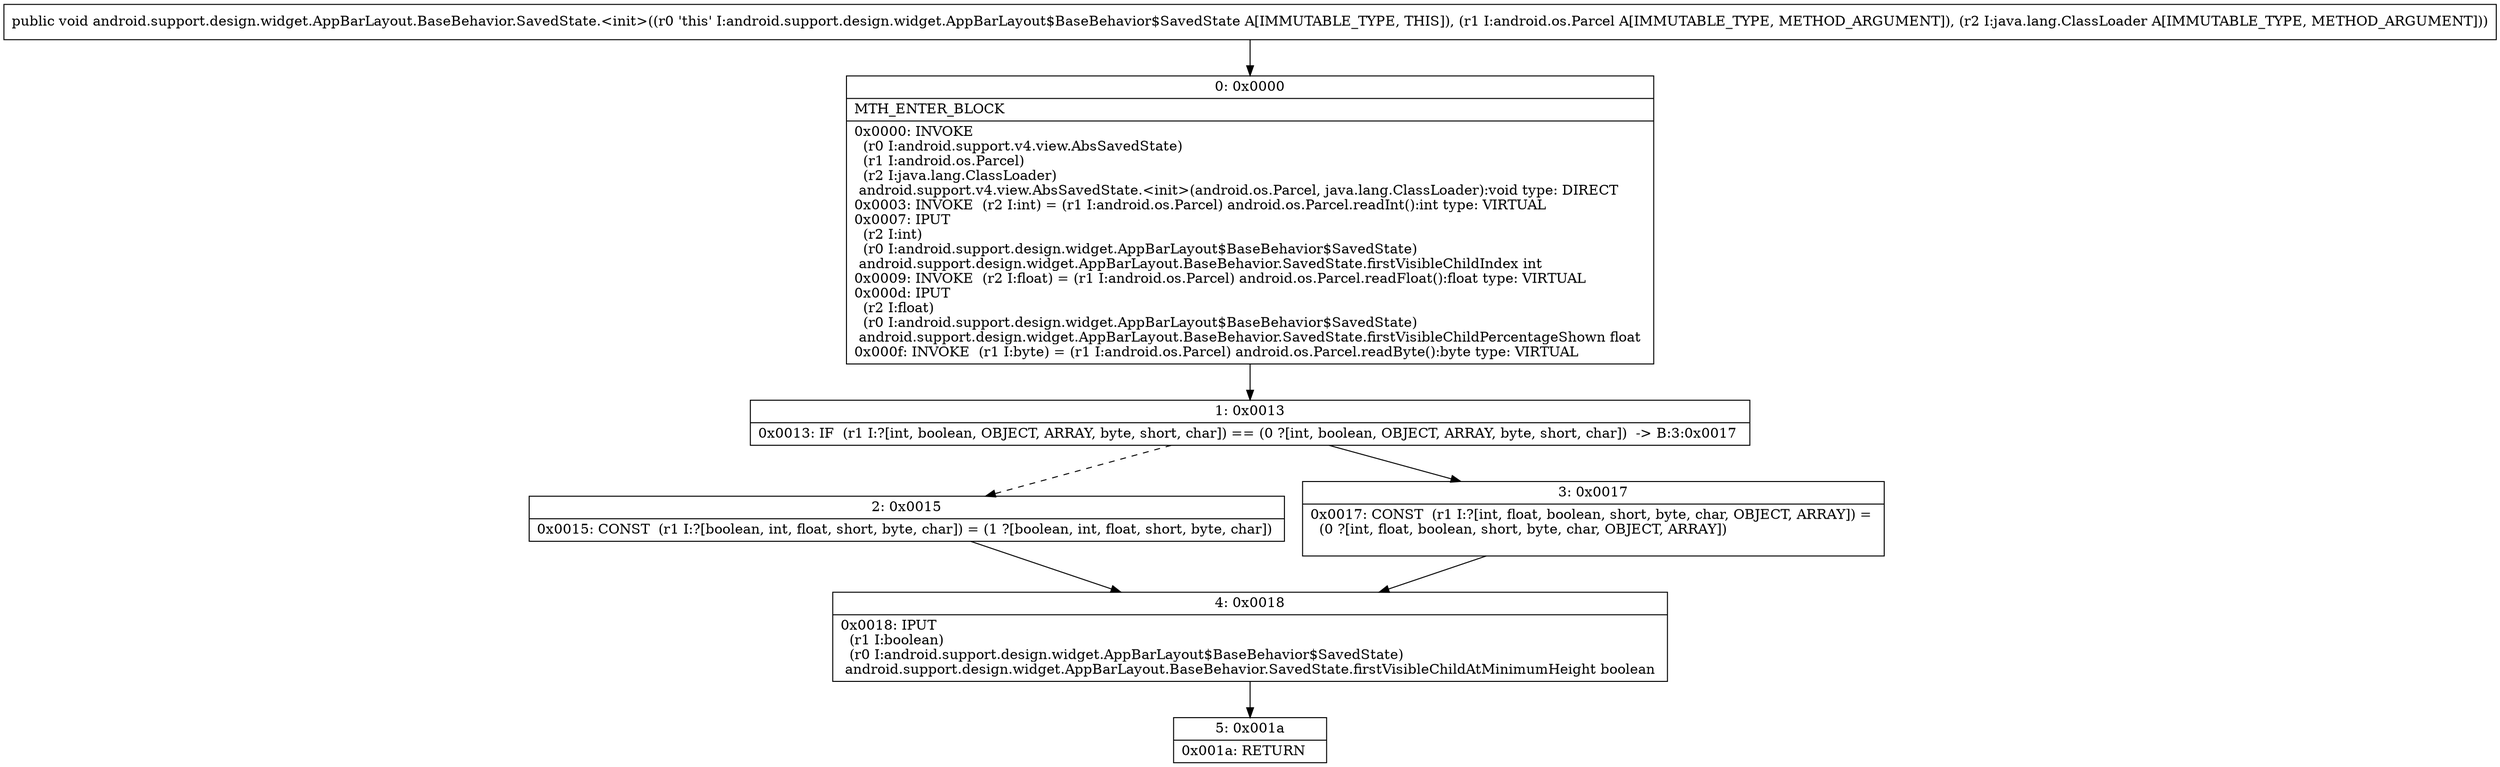 digraph "CFG forandroid.support.design.widget.AppBarLayout.BaseBehavior.SavedState.\<init\>(Landroid\/os\/Parcel;Ljava\/lang\/ClassLoader;)V" {
Node_0 [shape=record,label="{0\:\ 0x0000|MTH_ENTER_BLOCK\l|0x0000: INVOKE  \l  (r0 I:android.support.v4.view.AbsSavedState)\l  (r1 I:android.os.Parcel)\l  (r2 I:java.lang.ClassLoader)\l android.support.v4.view.AbsSavedState.\<init\>(android.os.Parcel, java.lang.ClassLoader):void type: DIRECT \l0x0003: INVOKE  (r2 I:int) = (r1 I:android.os.Parcel) android.os.Parcel.readInt():int type: VIRTUAL \l0x0007: IPUT  \l  (r2 I:int)\l  (r0 I:android.support.design.widget.AppBarLayout$BaseBehavior$SavedState)\l android.support.design.widget.AppBarLayout.BaseBehavior.SavedState.firstVisibleChildIndex int \l0x0009: INVOKE  (r2 I:float) = (r1 I:android.os.Parcel) android.os.Parcel.readFloat():float type: VIRTUAL \l0x000d: IPUT  \l  (r2 I:float)\l  (r0 I:android.support.design.widget.AppBarLayout$BaseBehavior$SavedState)\l android.support.design.widget.AppBarLayout.BaseBehavior.SavedState.firstVisibleChildPercentageShown float \l0x000f: INVOKE  (r1 I:byte) = (r1 I:android.os.Parcel) android.os.Parcel.readByte():byte type: VIRTUAL \l}"];
Node_1 [shape=record,label="{1\:\ 0x0013|0x0013: IF  (r1 I:?[int, boolean, OBJECT, ARRAY, byte, short, char]) == (0 ?[int, boolean, OBJECT, ARRAY, byte, short, char])  \-\> B:3:0x0017 \l}"];
Node_2 [shape=record,label="{2\:\ 0x0015|0x0015: CONST  (r1 I:?[boolean, int, float, short, byte, char]) = (1 ?[boolean, int, float, short, byte, char]) \l}"];
Node_3 [shape=record,label="{3\:\ 0x0017|0x0017: CONST  (r1 I:?[int, float, boolean, short, byte, char, OBJECT, ARRAY]) = \l  (0 ?[int, float, boolean, short, byte, char, OBJECT, ARRAY])\l \l}"];
Node_4 [shape=record,label="{4\:\ 0x0018|0x0018: IPUT  \l  (r1 I:boolean)\l  (r0 I:android.support.design.widget.AppBarLayout$BaseBehavior$SavedState)\l android.support.design.widget.AppBarLayout.BaseBehavior.SavedState.firstVisibleChildAtMinimumHeight boolean \l}"];
Node_5 [shape=record,label="{5\:\ 0x001a|0x001a: RETURN   \l}"];
MethodNode[shape=record,label="{public void android.support.design.widget.AppBarLayout.BaseBehavior.SavedState.\<init\>((r0 'this' I:android.support.design.widget.AppBarLayout$BaseBehavior$SavedState A[IMMUTABLE_TYPE, THIS]), (r1 I:android.os.Parcel A[IMMUTABLE_TYPE, METHOD_ARGUMENT]), (r2 I:java.lang.ClassLoader A[IMMUTABLE_TYPE, METHOD_ARGUMENT])) }"];
MethodNode -> Node_0;
Node_0 -> Node_1;
Node_1 -> Node_2[style=dashed];
Node_1 -> Node_3;
Node_2 -> Node_4;
Node_3 -> Node_4;
Node_4 -> Node_5;
}

